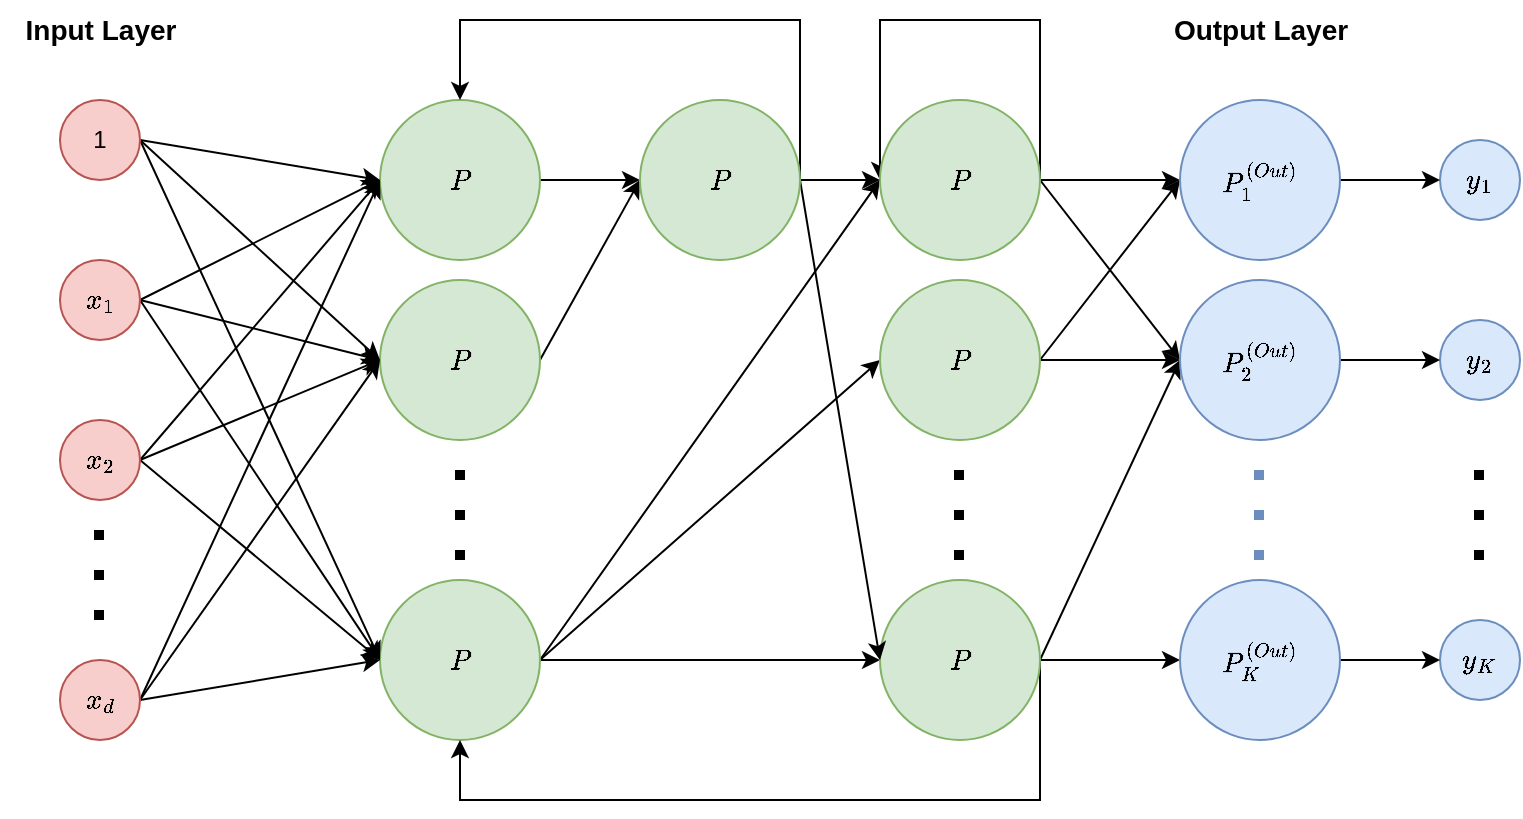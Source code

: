 <mxfile version="21.3.3" type="device">
  <diagram name="Page-1" id="iT5oNnomHrVyOzOZQQI_">
    <mxGraphModel dx="827" dy="1584" grid="1" gridSize="10" guides="1" tooltips="1" connect="1" arrows="1" fold="1" page="1" pageScale="1" pageWidth="827" pageHeight="1169" math="1" shadow="0">
      <root>
        <mxCell id="0" />
        <mxCell id="1" parent="0" />
        <mxCell id="5YHPVXyQbfZoT6PR4rWS-83" style="edgeStyle=none;rounded=0;orthogonalLoop=1;jettySize=auto;html=1;entryX=0;entryY=0.5;entryDx=0;entryDy=0;exitX=1;exitY=0.5;exitDx=0;exitDy=0;" edge="1" parent="1" source="5YHPVXyQbfZoT6PR4rWS-1" target="5YHPVXyQbfZoT6PR4rWS-80">
          <mxGeometry relative="1" as="geometry" />
        </mxCell>
        <mxCell id="5YHPVXyQbfZoT6PR4rWS-1" value="\(P\)" style="ellipse;whiteSpace=wrap;html=1;aspect=fixed;fillColor=#d5e8d4;strokeColor=#82b366;" vertex="1" parent="1">
          <mxGeometry x="270" y="40" width="80" height="80" as="geometry" />
        </mxCell>
        <mxCell id="5YHPVXyQbfZoT6PR4rWS-84" style="edgeStyle=none;rounded=0;orthogonalLoop=1;jettySize=auto;html=1;entryX=0;entryY=0.5;entryDx=0;entryDy=0;exitX=1;exitY=0.5;exitDx=0;exitDy=0;" edge="1" parent="1" source="5YHPVXyQbfZoT6PR4rWS-2" target="5YHPVXyQbfZoT6PR4rWS-80">
          <mxGeometry relative="1" as="geometry" />
        </mxCell>
        <mxCell id="5YHPVXyQbfZoT6PR4rWS-2" value="\(P\)" style="ellipse;whiteSpace=wrap;html=1;aspect=fixed;fillColor=#d5e8d4;strokeColor=#82b366;" vertex="1" parent="1">
          <mxGeometry x="270" y="130" width="80" height="80" as="geometry" />
        </mxCell>
        <mxCell id="5YHPVXyQbfZoT6PR4rWS-59" style="edgeStyle=none;rounded=0;orthogonalLoop=1;jettySize=auto;html=1;entryX=0;entryY=0.5;entryDx=0;entryDy=0;exitX=1;exitY=0.5;exitDx=0;exitDy=0;" edge="1" parent="1" source="5YHPVXyQbfZoT6PR4rWS-3" target="5YHPVXyQbfZoT6PR4rWS-49">
          <mxGeometry relative="1" as="geometry" />
        </mxCell>
        <mxCell id="5YHPVXyQbfZoT6PR4rWS-60" style="edgeStyle=none;rounded=0;orthogonalLoop=1;jettySize=auto;html=1;entryX=0;entryY=0.5;entryDx=0;entryDy=0;" edge="1" parent="1" source="5YHPVXyQbfZoT6PR4rWS-3" target="5YHPVXyQbfZoT6PR4rWS-50">
          <mxGeometry relative="1" as="geometry" />
        </mxCell>
        <mxCell id="5YHPVXyQbfZoT6PR4rWS-61" style="edgeStyle=none;rounded=0;orthogonalLoop=1;jettySize=auto;html=1;entryX=0;entryY=0.5;entryDx=0;entryDy=0;exitX=1;exitY=0.5;exitDx=0;exitDy=0;" edge="1" parent="1" source="5YHPVXyQbfZoT6PR4rWS-3" target="5YHPVXyQbfZoT6PR4rWS-48">
          <mxGeometry relative="1" as="geometry" />
        </mxCell>
        <mxCell id="5YHPVXyQbfZoT6PR4rWS-3" value="\(P\)" style="ellipse;whiteSpace=wrap;html=1;aspect=fixed;fillColor=#d5e8d4;strokeColor=#82b366;" vertex="1" parent="1">
          <mxGeometry x="270" y="280" width="80" height="80" as="geometry" />
        </mxCell>
        <mxCell id="5YHPVXyQbfZoT6PR4rWS-6" style="rounded=0;orthogonalLoop=1;jettySize=auto;html=1;entryX=0;entryY=0.5;entryDx=0;entryDy=0;exitX=1;exitY=0.5;exitDx=0;exitDy=0;" edge="1" parent="1" source="5YHPVXyQbfZoT6PR4rWS-5" target="5YHPVXyQbfZoT6PR4rWS-1">
          <mxGeometry relative="1" as="geometry" />
        </mxCell>
        <mxCell id="5YHPVXyQbfZoT6PR4rWS-7" style="rounded=0;orthogonalLoop=1;jettySize=auto;html=1;entryX=0;entryY=0.5;entryDx=0;entryDy=0;exitX=1;exitY=0.5;exitDx=0;exitDy=0;" edge="1" parent="1" source="5YHPVXyQbfZoT6PR4rWS-5" target="5YHPVXyQbfZoT6PR4rWS-2">
          <mxGeometry relative="1" as="geometry">
            <mxPoint x="150" y="60" as="sourcePoint" />
          </mxGeometry>
        </mxCell>
        <mxCell id="5YHPVXyQbfZoT6PR4rWS-9" style="rounded=0;orthogonalLoop=1;jettySize=auto;html=1;entryX=0;entryY=0.5;entryDx=0;entryDy=0;exitX=1;exitY=0.5;exitDx=0;exitDy=0;" edge="1" parent="1" source="5YHPVXyQbfZoT6PR4rWS-5" target="5YHPVXyQbfZoT6PR4rWS-3">
          <mxGeometry relative="1" as="geometry" />
        </mxCell>
        <mxCell id="5YHPVXyQbfZoT6PR4rWS-5" value="1" style="ellipse;whiteSpace=wrap;html=1;aspect=fixed;fillColor=#f8cecc;strokeColor=#b85450;" vertex="1" parent="1">
          <mxGeometry x="110" y="40" width="40" height="40" as="geometry" />
        </mxCell>
        <mxCell id="5YHPVXyQbfZoT6PR4rWS-12" value="" style="endArrow=none;dashed=1;html=1;dashPattern=1 3;strokeWidth=5;rounded=0;" edge="1" parent="1">
          <mxGeometry width="50" height="50" relative="1" as="geometry">
            <mxPoint x="310" y="270" as="sourcePoint" />
            <mxPoint x="310" y="220" as="targetPoint" />
          </mxGeometry>
        </mxCell>
        <mxCell id="5YHPVXyQbfZoT6PR4rWS-13" value="\(y_1\)" style="ellipse;whiteSpace=wrap;html=1;aspect=fixed;fillColor=#dae8fc;strokeColor=#6c8ebf;" vertex="1" parent="1">
          <mxGeometry x="800" y="60" width="40" height="40" as="geometry" />
        </mxCell>
        <mxCell id="5YHPVXyQbfZoT6PR4rWS-15" value="\(y_2\)" style="ellipse;whiteSpace=wrap;html=1;aspect=fixed;fillColor=#dae8fc;strokeColor=#6c8ebf;" vertex="1" parent="1">
          <mxGeometry x="800" y="150" width="40" height="40" as="geometry" />
        </mxCell>
        <mxCell id="5YHPVXyQbfZoT6PR4rWS-17" value="\(y_K\)" style="ellipse;whiteSpace=wrap;html=1;aspect=fixed;fillColor=#dae8fc;strokeColor=#6c8ebf;" vertex="1" parent="1">
          <mxGeometry x="800" y="300" width="40" height="40" as="geometry" />
        </mxCell>
        <mxCell id="5YHPVXyQbfZoT6PR4rWS-19" value="" style="endArrow=none;dashed=1;html=1;dashPattern=1 3;strokeWidth=5;rounded=0;" edge="1" parent="1">
          <mxGeometry width="50" height="50" relative="1" as="geometry">
            <mxPoint x="819.5" y="270" as="sourcePoint" />
            <mxPoint x="819.5" y="220" as="targetPoint" />
          </mxGeometry>
        </mxCell>
        <mxCell id="5YHPVXyQbfZoT6PR4rWS-35" style="rounded=0;orthogonalLoop=1;jettySize=auto;html=1;entryX=0;entryY=0.5;entryDx=0;entryDy=0;exitX=1;exitY=0.5;exitDx=0;exitDy=0;" edge="1" parent="1" source="5YHPVXyQbfZoT6PR4rWS-30" target="5YHPVXyQbfZoT6PR4rWS-1">
          <mxGeometry relative="1" as="geometry" />
        </mxCell>
        <mxCell id="5YHPVXyQbfZoT6PR4rWS-36" style="rounded=0;orthogonalLoop=1;jettySize=auto;html=1;exitX=1;exitY=0.5;exitDx=0;exitDy=0;" edge="1" parent="1" source="5YHPVXyQbfZoT6PR4rWS-30">
          <mxGeometry relative="1" as="geometry">
            <mxPoint x="270" y="170" as="targetPoint" />
          </mxGeometry>
        </mxCell>
        <mxCell id="5YHPVXyQbfZoT6PR4rWS-37" style="rounded=0;orthogonalLoop=1;jettySize=auto;html=1;exitX=1;exitY=0.5;exitDx=0;exitDy=0;" edge="1" parent="1" source="5YHPVXyQbfZoT6PR4rWS-30">
          <mxGeometry relative="1" as="geometry">
            <mxPoint x="270" y="320" as="targetPoint" />
          </mxGeometry>
        </mxCell>
        <mxCell id="5YHPVXyQbfZoT6PR4rWS-30" value="\(x_1\)" style="ellipse;whiteSpace=wrap;html=1;aspect=fixed;fillColor=#f8cecc;strokeColor=#b85450;" vertex="1" parent="1">
          <mxGeometry x="110" y="120" width="40" height="40" as="geometry" />
        </mxCell>
        <mxCell id="5YHPVXyQbfZoT6PR4rWS-38" style="edgeStyle=none;rounded=0;orthogonalLoop=1;jettySize=auto;html=1;entryX=0;entryY=0.5;entryDx=0;entryDy=0;exitX=1;exitY=0.5;exitDx=0;exitDy=0;" edge="1" parent="1" source="5YHPVXyQbfZoT6PR4rWS-31" target="5YHPVXyQbfZoT6PR4rWS-1">
          <mxGeometry relative="1" as="geometry" />
        </mxCell>
        <mxCell id="5YHPVXyQbfZoT6PR4rWS-39" style="edgeStyle=none;rounded=0;orthogonalLoop=1;jettySize=auto;html=1;entryX=0;entryY=0.5;entryDx=0;entryDy=0;exitX=1;exitY=0.5;exitDx=0;exitDy=0;" edge="1" parent="1" source="5YHPVXyQbfZoT6PR4rWS-31" target="5YHPVXyQbfZoT6PR4rWS-2">
          <mxGeometry relative="1" as="geometry" />
        </mxCell>
        <mxCell id="5YHPVXyQbfZoT6PR4rWS-40" style="edgeStyle=none;rounded=0;orthogonalLoop=1;jettySize=auto;html=1;entryX=0;entryY=0.5;entryDx=0;entryDy=0;exitX=1;exitY=0.5;exitDx=0;exitDy=0;" edge="1" parent="1" source="5YHPVXyQbfZoT6PR4rWS-31" target="5YHPVXyQbfZoT6PR4rWS-3">
          <mxGeometry relative="1" as="geometry" />
        </mxCell>
        <mxCell id="5YHPVXyQbfZoT6PR4rWS-31" value="\(x_2\)" style="ellipse;whiteSpace=wrap;html=1;aspect=fixed;fillColor=#f8cecc;strokeColor=#b85450;" vertex="1" parent="1">
          <mxGeometry x="110" y="200" width="40" height="40" as="geometry" />
        </mxCell>
        <mxCell id="5YHPVXyQbfZoT6PR4rWS-41" style="edgeStyle=none;rounded=0;orthogonalLoop=1;jettySize=auto;html=1;entryX=0;entryY=0.5;entryDx=0;entryDy=0;exitX=1;exitY=0.5;exitDx=0;exitDy=0;" edge="1" parent="1" source="5YHPVXyQbfZoT6PR4rWS-32" target="5YHPVXyQbfZoT6PR4rWS-1">
          <mxGeometry relative="1" as="geometry" />
        </mxCell>
        <mxCell id="5YHPVXyQbfZoT6PR4rWS-42" style="edgeStyle=none;rounded=0;orthogonalLoop=1;jettySize=auto;html=1;entryX=0;entryY=0.5;entryDx=0;entryDy=0;exitX=1;exitY=0.5;exitDx=0;exitDy=0;" edge="1" parent="1" source="5YHPVXyQbfZoT6PR4rWS-32" target="5YHPVXyQbfZoT6PR4rWS-2">
          <mxGeometry relative="1" as="geometry" />
        </mxCell>
        <mxCell id="5YHPVXyQbfZoT6PR4rWS-43" style="edgeStyle=none;rounded=0;orthogonalLoop=1;jettySize=auto;html=1;entryX=0;entryY=0.5;entryDx=0;entryDy=0;exitX=1;exitY=0.5;exitDx=0;exitDy=0;" edge="1" parent="1" source="5YHPVXyQbfZoT6PR4rWS-32" target="5YHPVXyQbfZoT6PR4rWS-3">
          <mxGeometry relative="1" as="geometry" />
        </mxCell>
        <mxCell id="5YHPVXyQbfZoT6PR4rWS-32" value="\(x_d\)" style="ellipse;whiteSpace=wrap;html=1;aspect=fixed;fillColor=#f8cecc;strokeColor=#b85450;" vertex="1" parent="1">
          <mxGeometry x="110" y="320" width="40" height="40" as="geometry" />
        </mxCell>
        <mxCell id="5YHPVXyQbfZoT6PR4rWS-33" value="" style="endArrow=none;dashed=1;html=1;dashPattern=1 3;strokeWidth=5;rounded=0;" edge="1" parent="1">
          <mxGeometry width="50" height="50" relative="1" as="geometry">
            <mxPoint x="129.5" y="300" as="sourcePoint" />
            <mxPoint x="129.5" y="250" as="targetPoint" />
          </mxGeometry>
        </mxCell>
        <mxCell id="5YHPVXyQbfZoT6PR4rWS-34" value="&lt;b&gt;&lt;font style=&quot;font-size: 14px;&quot;&gt;Input Layer&lt;/font&gt;&lt;/b&gt;" style="text;html=1;align=center;verticalAlign=middle;resizable=0;points=[];autosize=1;strokeColor=none;fillColor=none;" vertex="1" parent="1">
          <mxGeometry x="80" y="-10" width="100" height="30" as="geometry" />
        </mxCell>
        <mxCell id="5YHPVXyQbfZoT6PR4rWS-67" style="edgeStyle=none;rounded=0;orthogonalLoop=1;jettySize=auto;html=1;entryX=0;entryY=0.5;entryDx=0;entryDy=0;" edge="1" parent="1" source="5YHPVXyQbfZoT6PR4rWS-48" target="5YHPVXyQbfZoT6PR4rWS-63">
          <mxGeometry relative="1" as="geometry" />
        </mxCell>
        <mxCell id="5YHPVXyQbfZoT6PR4rWS-68" style="edgeStyle=none;rounded=0;orthogonalLoop=1;jettySize=auto;html=1;entryX=0;entryY=0.5;entryDx=0;entryDy=0;exitX=1;exitY=0.5;exitDx=0;exitDy=0;" edge="1" parent="1" source="5YHPVXyQbfZoT6PR4rWS-48" target="5YHPVXyQbfZoT6PR4rWS-64">
          <mxGeometry relative="1" as="geometry" />
        </mxCell>
        <mxCell id="5YHPVXyQbfZoT6PR4rWS-90" style="edgeStyle=orthogonalEdgeStyle;rounded=0;orthogonalLoop=1;jettySize=auto;html=1;entryX=0;entryY=0.5;entryDx=0;entryDy=0;exitX=1;exitY=0.5;exitDx=0;exitDy=0;" edge="1" parent="1" source="5YHPVXyQbfZoT6PR4rWS-48" target="5YHPVXyQbfZoT6PR4rWS-48">
          <mxGeometry relative="1" as="geometry">
            <mxPoint x="630" y="-30" as="targetPoint" />
            <Array as="points">
              <mxPoint x="600" />
              <mxPoint x="520" />
            </Array>
          </mxGeometry>
        </mxCell>
        <mxCell id="5YHPVXyQbfZoT6PR4rWS-48" value="\(P\)" style="ellipse;whiteSpace=wrap;html=1;aspect=fixed;fillColor=#d5e8d4;strokeColor=#82b366;" vertex="1" parent="1">
          <mxGeometry x="520" y="40" width="80" height="80" as="geometry" />
        </mxCell>
        <mxCell id="5YHPVXyQbfZoT6PR4rWS-70" style="edgeStyle=none;rounded=0;orthogonalLoop=1;jettySize=auto;html=1;entryX=0;entryY=0.5;entryDx=0;entryDy=0;exitX=1;exitY=0.5;exitDx=0;exitDy=0;" edge="1" parent="1" source="5YHPVXyQbfZoT6PR4rWS-49" target="5YHPVXyQbfZoT6PR4rWS-63">
          <mxGeometry relative="1" as="geometry" />
        </mxCell>
        <mxCell id="5YHPVXyQbfZoT6PR4rWS-71" style="edgeStyle=none;rounded=0;orthogonalLoop=1;jettySize=auto;html=1;entryX=0;entryY=0.5;entryDx=0;entryDy=0;" edge="1" parent="1" source="5YHPVXyQbfZoT6PR4rWS-49" target="5YHPVXyQbfZoT6PR4rWS-64">
          <mxGeometry relative="1" as="geometry" />
        </mxCell>
        <mxCell id="5YHPVXyQbfZoT6PR4rWS-49" value="\(P\)" style="ellipse;whiteSpace=wrap;html=1;aspect=fixed;fillColor=#d5e8d4;strokeColor=#82b366;" vertex="1" parent="1">
          <mxGeometry x="520" y="130" width="80" height="80" as="geometry" />
        </mxCell>
        <mxCell id="5YHPVXyQbfZoT6PR4rWS-73" style="edgeStyle=none;rounded=0;orthogonalLoop=1;jettySize=auto;html=1;entryX=0;entryY=0.5;entryDx=0;entryDy=0;" edge="1" parent="1" source="5YHPVXyQbfZoT6PR4rWS-50" target="5YHPVXyQbfZoT6PR4rWS-65">
          <mxGeometry relative="1" as="geometry" />
        </mxCell>
        <mxCell id="5YHPVXyQbfZoT6PR4rWS-74" style="edgeStyle=none;rounded=0;orthogonalLoop=1;jettySize=auto;html=1;entryX=0;entryY=0.5;entryDx=0;entryDy=0;exitX=1;exitY=0.5;exitDx=0;exitDy=0;" edge="1" parent="1" source="5YHPVXyQbfZoT6PR4rWS-50" target="5YHPVXyQbfZoT6PR4rWS-64">
          <mxGeometry relative="1" as="geometry" />
        </mxCell>
        <mxCell id="5YHPVXyQbfZoT6PR4rWS-88" style="edgeStyle=orthogonalEdgeStyle;rounded=0;orthogonalLoop=1;jettySize=auto;html=1;entryX=0.5;entryY=1;entryDx=0;entryDy=0;exitX=1;exitY=0.5;exitDx=0;exitDy=0;" edge="1" parent="1" source="5YHPVXyQbfZoT6PR4rWS-50" target="5YHPVXyQbfZoT6PR4rWS-3">
          <mxGeometry relative="1" as="geometry">
            <Array as="points">
              <mxPoint x="600" y="390" />
              <mxPoint x="310" y="390" />
            </Array>
          </mxGeometry>
        </mxCell>
        <mxCell id="5YHPVXyQbfZoT6PR4rWS-50" value="\(P\)" style="ellipse;whiteSpace=wrap;html=1;aspect=fixed;fillColor=#d5e8d4;strokeColor=#82b366;" vertex="1" parent="1">
          <mxGeometry x="520" y="280" width="80" height="80" as="geometry" />
        </mxCell>
        <mxCell id="5YHPVXyQbfZoT6PR4rWS-51" value="" style="endArrow=none;dashed=1;html=1;dashPattern=1 3;strokeWidth=5;rounded=0;" edge="1" parent="1">
          <mxGeometry width="50" height="50" relative="1" as="geometry">
            <mxPoint x="559.5" y="270" as="sourcePoint" />
            <mxPoint x="559.5" y="220" as="targetPoint" />
          </mxGeometry>
        </mxCell>
        <mxCell id="5YHPVXyQbfZoT6PR4rWS-76" style="edgeStyle=none;rounded=0;orthogonalLoop=1;jettySize=auto;html=1;entryX=0;entryY=0.5;entryDx=0;entryDy=0;" edge="1" parent="1" source="5YHPVXyQbfZoT6PR4rWS-63" target="5YHPVXyQbfZoT6PR4rWS-13">
          <mxGeometry relative="1" as="geometry" />
        </mxCell>
        <mxCell id="5YHPVXyQbfZoT6PR4rWS-63" value="\(P_1^{(Out)}\)" style="ellipse;whiteSpace=wrap;html=1;aspect=fixed;fillColor=#dae8fc;strokeColor=#6c8ebf;" vertex="1" parent="1">
          <mxGeometry x="670" y="40" width="80" height="80" as="geometry" />
        </mxCell>
        <mxCell id="5YHPVXyQbfZoT6PR4rWS-77" style="edgeStyle=none;rounded=0;orthogonalLoop=1;jettySize=auto;html=1;entryX=0;entryY=0.5;entryDx=0;entryDy=0;" edge="1" parent="1" source="5YHPVXyQbfZoT6PR4rWS-64" target="5YHPVXyQbfZoT6PR4rWS-15">
          <mxGeometry relative="1" as="geometry" />
        </mxCell>
        <mxCell id="5YHPVXyQbfZoT6PR4rWS-64" value="\(P_2^{(Out)}\)" style="ellipse;whiteSpace=wrap;html=1;aspect=fixed;fillColor=#dae8fc;strokeColor=#6c8ebf;" vertex="1" parent="1">
          <mxGeometry x="670" y="130" width="80" height="80" as="geometry" />
        </mxCell>
        <mxCell id="5YHPVXyQbfZoT6PR4rWS-78" style="edgeStyle=none;rounded=0;orthogonalLoop=1;jettySize=auto;html=1;entryX=0;entryY=0.5;entryDx=0;entryDy=0;" edge="1" parent="1" source="5YHPVXyQbfZoT6PR4rWS-65" target="5YHPVXyQbfZoT6PR4rWS-17">
          <mxGeometry relative="1" as="geometry" />
        </mxCell>
        <mxCell id="5YHPVXyQbfZoT6PR4rWS-65" value="\(P_{K}^{(Out)}\)" style="ellipse;whiteSpace=wrap;html=1;aspect=fixed;fillColor=#dae8fc;strokeColor=#6c8ebf;" vertex="1" parent="1">
          <mxGeometry x="670" y="280" width="80" height="80" as="geometry" />
        </mxCell>
        <mxCell id="5YHPVXyQbfZoT6PR4rWS-66" value="" style="endArrow=none;dashed=1;html=1;dashPattern=1 3;strokeWidth=5;rounded=0;fillColor=#dae8fc;strokeColor=#6c8ebf;" edge="1" parent="1">
          <mxGeometry width="50" height="50" relative="1" as="geometry">
            <mxPoint x="709.5" y="270" as="sourcePoint" />
            <mxPoint x="709.5" y="220" as="targetPoint" />
          </mxGeometry>
        </mxCell>
        <mxCell id="5YHPVXyQbfZoT6PR4rWS-79" value="&lt;b&gt;&lt;font style=&quot;font-size: 14px;&quot;&gt;Output Layer&lt;/font&gt;&lt;/b&gt;" style="text;html=1;align=center;verticalAlign=middle;resizable=0;points=[];autosize=1;strokeColor=none;fillColor=none;" vertex="1" parent="1">
          <mxGeometry x="655" y="-10" width="110" height="30" as="geometry" />
        </mxCell>
        <mxCell id="5YHPVXyQbfZoT6PR4rWS-85" style="edgeStyle=none;rounded=0;orthogonalLoop=1;jettySize=auto;html=1;exitX=1;exitY=0.5;exitDx=0;exitDy=0;" edge="1" parent="1" source="5YHPVXyQbfZoT6PR4rWS-80">
          <mxGeometry relative="1" as="geometry">
            <mxPoint x="520" y="80" as="targetPoint" />
          </mxGeometry>
        </mxCell>
        <mxCell id="5YHPVXyQbfZoT6PR4rWS-86" style="edgeStyle=none;rounded=0;orthogonalLoop=1;jettySize=auto;html=1;entryX=0;entryY=0.5;entryDx=0;entryDy=0;exitX=1;exitY=0.5;exitDx=0;exitDy=0;" edge="1" parent="1" source="5YHPVXyQbfZoT6PR4rWS-80" target="5YHPVXyQbfZoT6PR4rWS-50">
          <mxGeometry relative="1" as="geometry" />
        </mxCell>
        <mxCell id="5YHPVXyQbfZoT6PR4rWS-87" style="edgeStyle=orthogonalEdgeStyle;rounded=0;orthogonalLoop=1;jettySize=auto;html=1;exitX=1;exitY=0.5;exitDx=0;exitDy=0;" edge="1" parent="1" source="5YHPVXyQbfZoT6PR4rWS-80" target="5YHPVXyQbfZoT6PR4rWS-1">
          <mxGeometry relative="1" as="geometry">
            <Array as="points">
              <mxPoint x="480" />
              <mxPoint x="310" />
            </Array>
          </mxGeometry>
        </mxCell>
        <mxCell id="5YHPVXyQbfZoT6PR4rWS-80" value="\(P\)" style="ellipse;whiteSpace=wrap;html=1;aspect=fixed;fillColor=#d5e8d4;strokeColor=#82b366;" vertex="1" parent="1">
          <mxGeometry x="400" y="40" width="80" height="80" as="geometry" />
        </mxCell>
      </root>
    </mxGraphModel>
  </diagram>
</mxfile>
